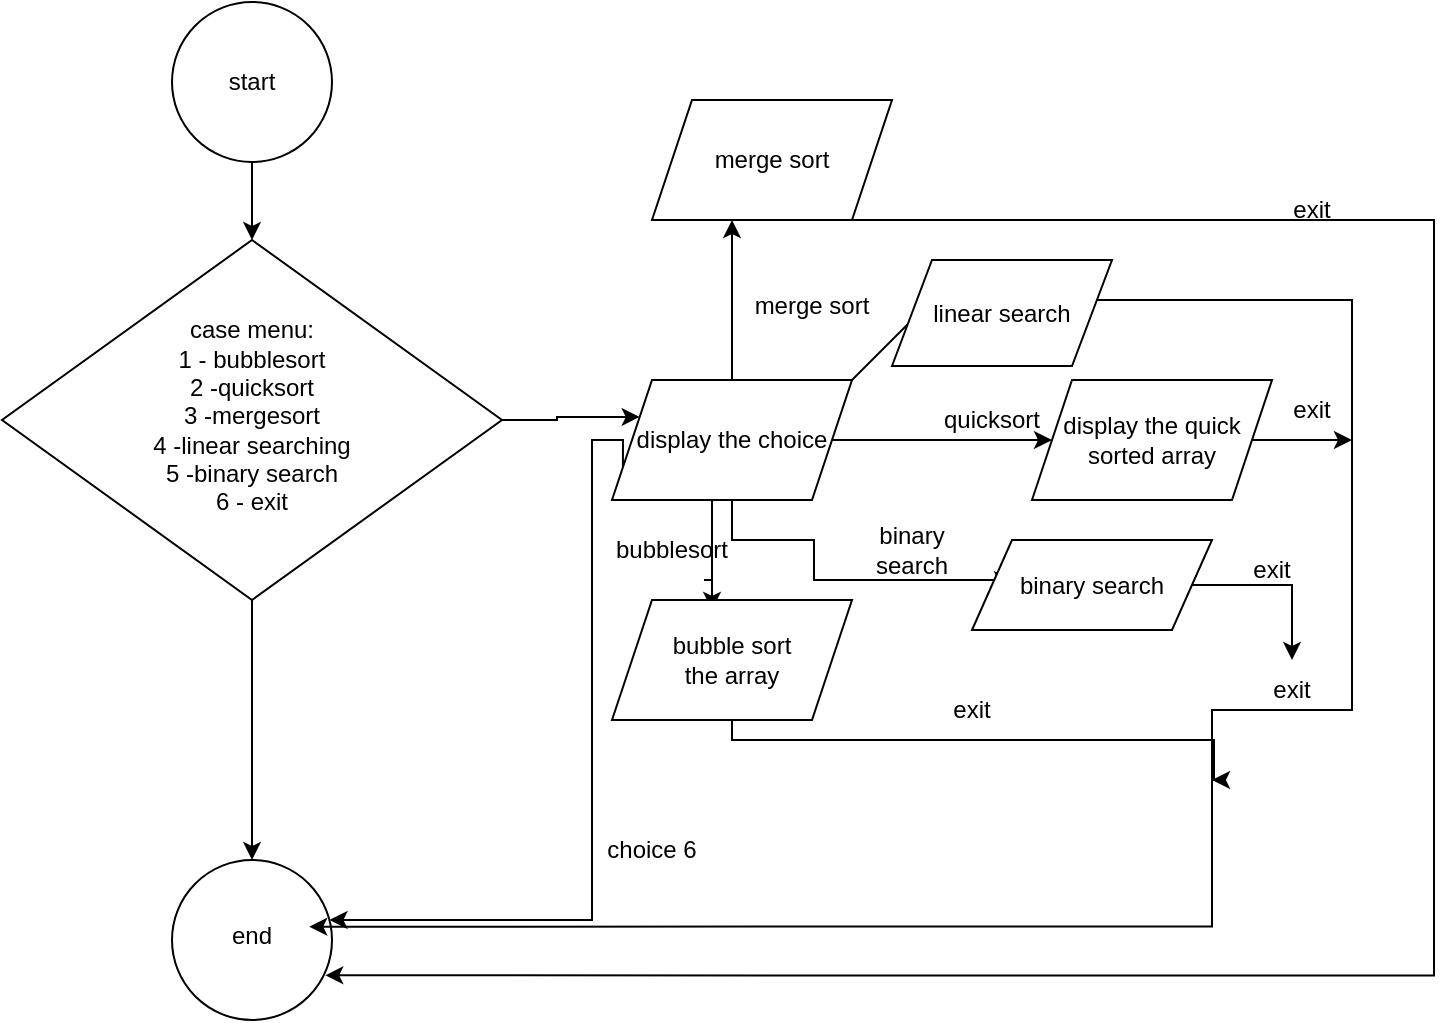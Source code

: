 <mxfile version="21.6.6" type="github">
  <diagram id="C5RBs43oDa-KdzZeNtuy" name="Page-1">
    <mxGraphModel dx="1034" dy="1684" grid="1" gridSize="10" guides="1" tooltips="1" connect="1" arrows="1" fold="1" page="1" pageScale="1" pageWidth="827" pageHeight="1169" math="0" shadow="0">
      <root>
        <mxCell id="WIyWlLk6GJQsqaUBKTNV-0" />
        <mxCell id="WIyWlLk6GJQsqaUBKTNV-1" parent="WIyWlLk6GJQsqaUBKTNV-0" />
        <mxCell id="00WaG_C9DFhDfb6yC9pF-4" value="" style="edgeStyle=orthogonalEdgeStyle;rounded=0;orthogonalLoop=1;jettySize=auto;html=1;entryX=0;entryY=0.25;entryDx=0;entryDy=0;" edge="1" parent="WIyWlLk6GJQsqaUBKTNV-1" source="WIyWlLk6GJQsqaUBKTNV-6" target="00WaG_C9DFhDfb6yC9pF-6">
          <mxGeometry relative="1" as="geometry">
            <mxPoint x="350" y="-980" as="targetPoint" />
          </mxGeometry>
        </mxCell>
        <mxCell id="00WaG_C9DFhDfb6yC9pF-8" value="" style="edgeStyle=orthogonalEdgeStyle;rounded=0;orthogonalLoop=1;jettySize=auto;html=1;" edge="1" parent="WIyWlLk6GJQsqaUBKTNV-1" source="WIyWlLk6GJQsqaUBKTNV-6" target="00WaG_C9DFhDfb6yC9pF-7">
          <mxGeometry relative="1" as="geometry" />
        </mxCell>
        <mxCell id="WIyWlLk6GJQsqaUBKTNV-6" value="case menu:&lt;br&gt;1 - bubblesort&lt;br&gt;2 -quicksort&lt;br&gt;3 -mergesort&lt;br&gt;4 -linear searching&lt;br&gt;5 -binary search&lt;br&gt;6 - exit" style="rhombus;whiteSpace=wrap;html=1;shadow=0;fontFamily=Helvetica;fontSize=12;align=center;strokeWidth=1;spacing=6;spacingTop=-4;" parent="WIyWlLk6GJQsqaUBKTNV-1" vertex="1">
          <mxGeometry x="45" y="-1050" width="250" height="180" as="geometry" />
        </mxCell>
        <mxCell id="00WaG_C9DFhDfb6yC9pF-0" value="" style="endArrow=classic;html=1;rounded=0;entryX=0.5;entryY=0;entryDx=0;entryDy=0;" edge="1" parent="WIyWlLk6GJQsqaUBKTNV-1" target="WIyWlLk6GJQsqaUBKTNV-6">
          <mxGeometry width="50" height="50" relative="1" as="geometry">
            <mxPoint x="170" y="-1089" as="sourcePoint" />
            <mxPoint x="170" y="-1078" as="targetPoint" />
          </mxGeometry>
        </mxCell>
        <mxCell id="00WaG_C9DFhDfb6yC9pF-1" value="start" style="ellipse;whiteSpace=wrap;html=1;aspect=fixed;" vertex="1" parent="WIyWlLk6GJQsqaUBKTNV-1">
          <mxGeometry x="130" y="-1169" width="80" height="80" as="geometry" />
        </mxCell>
        <mxCell id="00WaG_C9DFhDfb6yC9pF-12" value="" style="edgeStyle=orthogonalEdgeStyle;rounded=0;orthogonalLoop=1;jettySize=auto;html=1;" edge="1" parent="WIyWlLk6GJQsqaUBKTNV-1">
          <mxGeometry relative="1" as="geometry">
            <mxPoint x="396" y="-880" as="sourcePoint" />
            <mxPoint x="400" y="-865" as="targetPoint" />
            <Array as="points">
              <mxPoint x="400" y="-920" />
              <mxPoint x="400" y="-920" />
            </Array>
          </mxGeometry>
        </mxCell>
        <mxCell id="00WaG_C9DFhDfb6yC9pF-15" value="" style="edgeStyle=orthogonalEdgeStyle;rounded=0;orthogonalLoop=1;jettySize=auto;html=1;" edge="1" parent="WIyWlLk6GJQsqaUBKTNV-1" source="00WaG_C9DFhDfb6yC9pF-6">
          <mxGeometry relative="1" as="geometry">
            <mxPoint x="570" y="-950" as="targetPoint" />
          </mxGeometry>
        </mxCell>
        <mxCell id="00WaG_C9DFhDfb6yC9pF-22" value="" style="edgeStyle=orthogonalEdgeStyle;rounded=0;orthogonalLoop=1;jettySize=auto;html=1;" edge="1" parent="WIyWlLk6GJQsqaUBKTNV-1" source="00WaG_C9DFhDfb6yC9pF-6">
          <mxGeometry relative="1" as="geometry">
            <mxPoint x="410" y="-1060" as="targetPoint" />
          </mxGeometry>
        </mxCell>
        <mxCell id="00WaG_C9DFhDfb6yC9pF-23" value="" style="edgeStyle=orthogonalEdgeStyle;rounded=0;orthogonalLoop=1;jettySize=auto;html=1;exitX=0;exitY=0.75;exitDx=0;exitDy=0;" edge="1" parent="WIyWlLk6GJQsqaUBKTNV-1" source="00WaG_C9DFhDfb6yC9pF-6" target="00WaG_C9DFhDfb6yC9pF-7">
          <mxGeometry relative="1" as="geometry">
            <mxPoint x="320" y="-840" as="sourcePoint" />
            <mxPoint x="180" y="-700" as="targetPoint" />
            <Array as="points">
              <mxPoint x="356" y="-950" />
              <mxPoint x="340" y="-950" />
              <mxPoint x="340" y="-710" />
            </Array>
          </mxGeometry>
        </mxCell>
        <mxCell id="00WaG_C9DFhDfb6yC9pF-36" style="edgeStyle=orthogonalEdgeStyle;rounded=0;orthogonalLoop=1;jettySize=auto;html=1;" edge="1" parent="WIyWlLk6GJQsqaUBKTNV-1" source="00WaG_C9DFhDfb6yC9pF-6">
          <mxGeometry relative="1" as="geometry">
            <mxPoint x="550" y="-880" as="targetPoint" />
            <Array as="points">
              <mxPoint x="410" y="-900" />
              <mxPoint x="451" y="-900" />
            </Array>
          </mxGeometry>
        </mxCell>
        <mxCell id="00WaG_C9DFhDfb6yC9pF-6" value="display the choice" style="shape=parallelogram;perimeter=parallelogramPerimeter;whiteSpace=wrap;html=1;fixedSize=1;" vertex="1" parent="WIyWlLk6GJQsqaUBKTNV-1">
          <mxGeometry x="350" y="-980" width="120" height="60" as="geometry" />
        </mxCell>
        <mxCell id="00WaG_C9DFhDfb6yC9pF-7" value="end" style="ellipse;whiteSpace=wrap;html=1;shadow=0;strokeWidth=1;spacing=6;spacingTop=-4;" vertex="1" parent="WIyWlLk6GJQsqaUBKTNV-1">
          <mxGeometry x="130" y="-740" width="80" height="80" as="geometry" />
        </mxCell>
        <mxCell id="00WaG_C9DFhDfb6yC9pF-13" value="bubblesort" style="text;html=1;strokeColor=none;fillColor=none;align=center;verticalAlign=middle;whiteSpace=wrap;rounded=0;" vertex="1" parent="WIyWlLk6GJQsqaUBKTNV-1">
          <mxGeometry x="350" y="-910" width="60" height="30" as="geometry" />
        </mxCell>
        <mxCell id="00WaG_C9DFhDfb6yC9pF-20" value="quicksort" style="text;html=1;strokeColor=none;fillColor=none;align=center;verticalAlign=middle;whiteSpace=wrap;rounded=0;" vertex="1" parent="WIyWlLk6GJQsqaUBKTNV-1">
          <mxGeometry x="510" y="-975" width="60" height="30" as="geometry" />
        </mxCell>
        <mxCell id="00WaG_C9DFhDfb6yC9pF-28" value="" style="edgeStyle=orthogonalEdgeStyle;rounded=0;orthogonalLoop=1;jettySize=auto;html=1;entryX=0.958;entryY=0.721;entryDx=0;entryDy=0;entryPerimeter=0;" edge="1" parent="WIyWlLk6GJQsqaUBKTNV-1" target="00WaG_C9DFhDfb6yC9pF-7">
          <mxGeometry relative="1" as="geometry">
            <mxPoint x="470" y="-1060" as="sourcePoint" />
            <mxPoint x="220" y="-680" as="targetPoint" />
            <Array as="points">
              <mxPoint x="761" y="-1060" />
              <mxPoint x="761" y="-682" />
            </Array>
          </mxGeometry>
        </mxCell>
        <mxCell id="00WaG_C9DFhDfb6yC9pF-24" value="choice 6" style="text;html=1;strokeColor=none;fillColor=none;align=center;verticalAlign=middle;whiteSpace=wrap;rounded=0;" vertex="1" parent="WIyWlLk6GJQsqaUBKTNV-1">
          <mxGeometry x="340" y="-760" width="60" height="30" as="geometry" />
        </mxCell>
        <mxCell id="00WaG_C9DFhDfb6yC9pF-25" value="merge sort" style="text;html=1;strokeColor=none;fillColor=none;align=center;verticalAlign=middle;whiteSpace=wrap;rounded=0;" vertex="1" parent="WIyWlLk6GJQsqaUBKTNV-1">
          <mxGeometry x="420" y="-1032.5" width="60" height="30" as="geometry" />
        </mxCell>
        <mxCell id="00WaG_C9DFhDfb6yC9pF-26" value="" style="endArrow=classic;html=1;rounded=0;" edge="1" parent="WIyWlLk6GJQsqaUBKTNV-1">
          <mxGeometry width="50" height="50" relative="1" as="geometry">
            <mxPoint x="470" y="-980" as="sourcePoint" />
            <mxPoint x="520" y="-1030" as="targetPoint" />
          </mxGeometry>
        </mxCell>
        <mxCell id="00WaG_C9DFhDfb6yC9pF-29" style="edgeStyle=orthogonalEdgeStyle;rounded=0;orthogonalLoop=1;jettySize=auto;html=1;entryX=0.983;entryY=0.729;entryDx=0;entryDy=0;entryPerimeter=0;" edge="1" parent="WIyWlLk6GJQsqaUBKTNV-1">
          <mxGeometry relative="1" as="geometry">
            <mxPoint x="570" y="-1020" as="sourcePoint" />
            <mxPoint x="198.64" y="-706.68" as="targetPoint" />
            <Array as="points">
              <mxPoint x="720" y="-1020" />
              <mxPoint x="720" y="-815" />
              <mxPoint x="650" y="-815" />
              <mxPoint x="650" y="-707" />
            </Array>
          </mxGeometry>
        </mxCell>
        <mxCell id="00WaG_C9DFhDfb6yC9pF-30" value="merge sort" style="shape=parallelogram;perimeter=parallelogramPerimeter;whiteSpace=wrap;html=1;fixedSize=1;" vertex="1" parent="WIyWlLk6GJQsqaUBKTNV-1">
          <mxGeometry x="370" y="-1120" width="120" height="60" as="geometry" />
        </mxCell>
        <mxCell id="00WaG_C9DFhDfb6yC9pF-31" value="linear search" style="shape=parallelogram;perimeter=parallelogramPerimeter;whiteSpace=wrap;html=1;fixedSize=1;" vertex="1" parent="WIyWlLk6GJQsqaUBKTNV-1">
          <mxGeometry x="490" y="-1040" width="110" height="53" as="geometry" />
        </mxCell>
        <mxCell id="00WaG_C9DFhDfb6yC9pF-38" style="edgeStyle=orthogonalEdgeStyle;rounded=0;orthogonalLoop=1;jettySize=auto;html=1;exitX=1;exitY=0.5;exitDx=0;exitDy=0;" edge="1" parent="WIyWlLk6GJQsqaUBKTNV-1" source="00WaG_C9DFhDfb6yC9pF-32">
          <mxGeometry relative="1" as="geometry">
            <mxPoint x="720" y="-950" as="targetPoint" />
          </mxGeometry>
        </mxCell>
        <mxCell id="00WaG_C9DFhDfb6yC9pF-32" value="display the quick sorted array" style="shape=parallelogram;perimeter=parallelogramPerimeter;whiteSpace=wrap;html=1;fixedSize=1;" vertex="1" parent="WIyWlLk6GJQsqaUBKTNV-1">
          <mxGeometry x="560" y="-980" width="120" height="60" as="geometry" />
        </mxCell>
        <mxCell id="00WaG_C9DFhDfb6yC9pF-33" value="exit" style="text;html=1;strokeColor=none;fillColor=none;align=center;verticalAlign=middle;whiteSpace=wrap;rounded=0;" vertex="1" parent="WIyWlLk6GJQsqaUBKTNV-1">
          <mxGeometry x="670" y="-1080" width="60" height="30" as="geometry" />
        </mxCell>
        <mxCell id="00WaG_C9DFhDfb6yC9pF-34" value="exit" style="text;html=1;strokeColor=none;fillColor=none;align=center;verticalAlign=middle;whiteSpace=wrap;rounded=0;" vertex="1" parent="WIyWlLk6GJQsqaUBKTNV-1">
          <mxGeometry x="660" y="-840" width="60" height="30" as="geometry" />
        </mxCell>
        <mxCell id="00WaG_C9DFhDfb6yC9pF-40" value="" style="edgeStyle=orthogonalEdgeStyle;rounded=0;orthogonalLoop=1;jettySize=auto;html=1;" edge="1" parent="WIyWlLk6GJQsqaUBKTNV-1" source="00WaG_C9DFhDfb6yC9pF-35">
          <mxGeometry relative="1" as="geometry">
            <mxPoint x="650" y="-780" as="targetPoint" />
            <Array as="points">
              <mxPoint x="410" y="-800" />
              <mxPoint x="651" y="-800" />
            </Array>
          </mxGeometry>
        </mxCell>
        <mxCell id="00WaG_C9DFhDfb6yC9pF-35" value="bubble sort &lt;br&gt;the array" style="shape=parallelogram;perimeter=parallelogramPerimeter;whiteSpace=wrap;html=1;fixedSize=1;" vertex="1" parent="WIyWlLk6GJQsqaUBKTNV-1">
          <mxGeometry x="350" y="-870" width="120" height="60" as="geometry" />
        </mxCell>
        <mxCell id="00WaG_C9DFhDfb6yC9pF-39" value="" style="edgeStyle=orthogonalEdgeStyle;rounded=0;orthogonalLoop=1;jettySize=auto;html=1;" edge="1" parent="WIyWlLk6GJQsqaUBKTNV-1" source="00WaG_C9DFhDfb6yC9pF-37" target="00WaG_C9DFhDfb6yC9pF-34">
          <mxGeometry relative="1" as="geometry" />
        </mxCell>
        <mxCell id="00WaG_C9DFhDfb6yC9pF-37" value="binary search" style="shape=parallelogram;perimeter=parallelogramPerimeter;whiteSpace=wrap;html=1;fixedSize=1;" vertex="1" parent="WIyWlLk6GJQsqaUBKTNV-1">
          <mxGeometry x="530" y="-900" width="120" height="45" as="geometry" />
        </mxCell>
        <mxCell id="00WaG_C9DFhDfb6yC9pF-41" value="exit&lt;br&gt;" style="text;html=1;strokeColor=none;fillColor=none;align=center;verticalAlign=middle;whiteSpace=wrap;rounded=0;" vertex="1" parent="WIyWlLk6GJQsqaUBKTNV-1">
          <mxGeometry x="500" y="-830" width="60" height="30" as="geometry" />
        </mxCell>
        <mxCell id="00WaG_C9DFhDfb6yC9pF-42" value="exit" style="text;html=1;strokeColor=none;fillColor=none;align=center;verticalAlign=middle;whiteSpace=wrap;rounded=0;" vertex="1" parent="WIyWlLk6GJQsqaUBKTNV-1">
          <mxGeometry x="650" y="-900" width="60" height="30" as="geometry" />
        </mxCell>
        <mxCell id="00WaG_C9DFhDfb6yC9pF-43" value="exit" style="text;html=1;strokeColor=none;fillColor=none;align=center;verticalAlign=middle;whiteSpace=wrap;rounded=0;" vertex="1" parent="WIyWlLk6GJQsqaUBKTNV-1">
          <mxGeometry x="670" y="-980" width="60" height="30" as="geometry" />
        </mxCell>
        <mxCell id="00WaG_C9DFhDfb6yC9pF-44" value="binary search" style="text;html=1;strokeColor=none;fillColor=none;align=center;verticalAlign=middle;whiteSpace=wrap;rounded=0;" vertex="1" parent="WIyWlLk6GJQsqaUBKTNV-1">
          <mxGeometry x="470" y="-910" width="60" height="30" as="geometry" />
        </mxCell>
      </root>
    </mxGraphModel>
  </diagram>
</mxfile>
